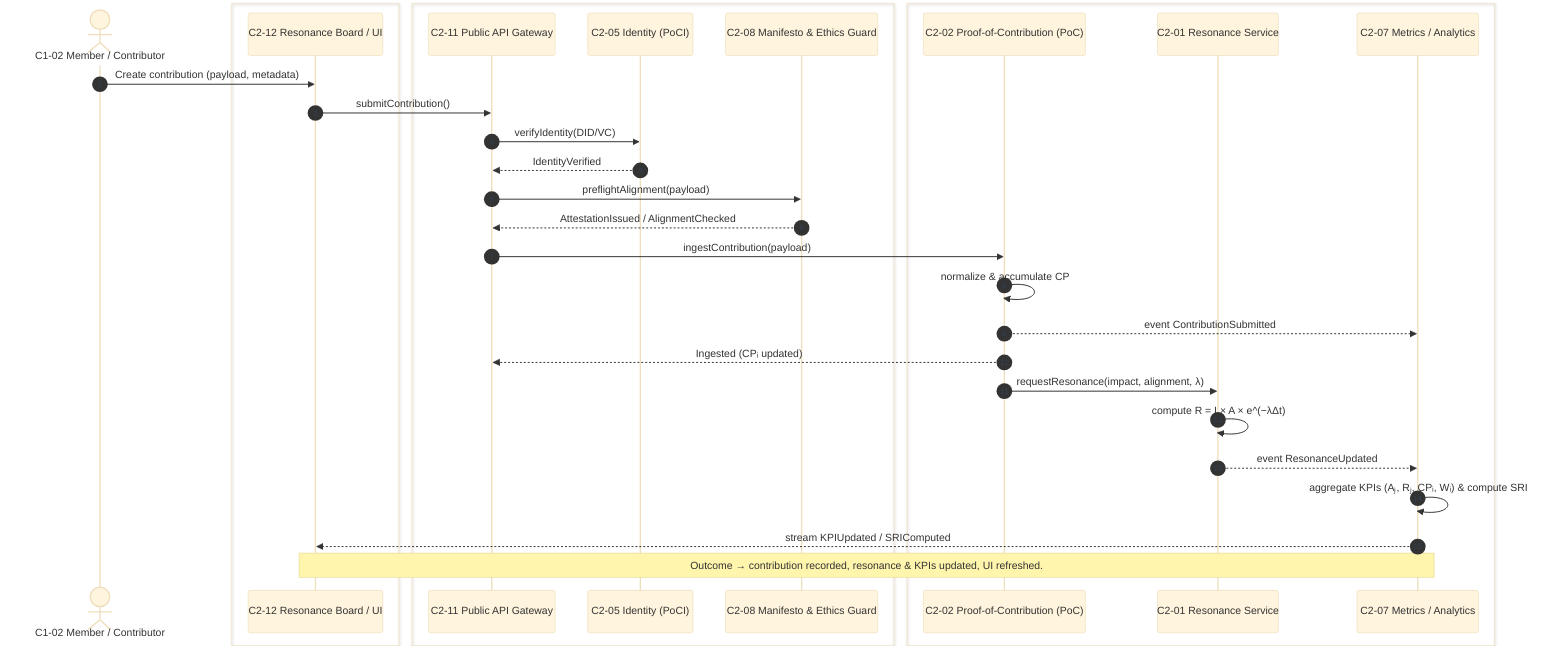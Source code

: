 %%{init: {'theme':'base','themeVariables':{ 'sequenceNumberColor':'#334155'}}}%%
sequenceDiagram
autonumber

actor M as C1-02 Member / Contributor

box #8b5cf6 UI (🟪)
  participant UI as C2-12 Resonance Board / UI
end

box #fde68a Control / API (🟨)
  participant API as C2-11 Public API Gateway
  participant ID as C2-05 Identity (PoCI)
  participant ETH as C2-08 Manifesto & Ethics Guard
end

box #ff8b00 Compute (🟧)
  participant POC as C2-02 Proof-of-Contribution (PoC)
  participant RS as C2-01 Resonance Service
  participant MET as C2-07 Metrics / Analytics
end

M ->> UI: Create contribution (payload, metadata)
UI ->> API: submitContribution()

API ->> ID: verifyIdentity(DID/VC)
ID -->> API: IdentityVerified

API ->> ETH: preflightAlignment(payload)
ETH -->> API: AttestationIssued / AlignmentChecked

API ->> POC: ingestContribution(payload)
POC ->> POC: normalize & accumulate CP
POC -->> MET: event ContributionSubmitted
POC -->> API: Ingested (CPᵢ updated)

POC ->> RS: requestResonance(impact, alignment, λ)
RS ->> RS: compute R = I × A × e^(−λΔt)
RS -->> MET: event ResonanceUpdated

MET ->> MET: aggregate KPIs (Aⱼ, Rⱼ, CPᵢ, Wᵢ) & compute SRI
MET -->> UI: stream KPIUpdated / SRIComputed

note over UI,MET: Outcome → contribution recorded, resonance & KPIs updated, UI refreshed.